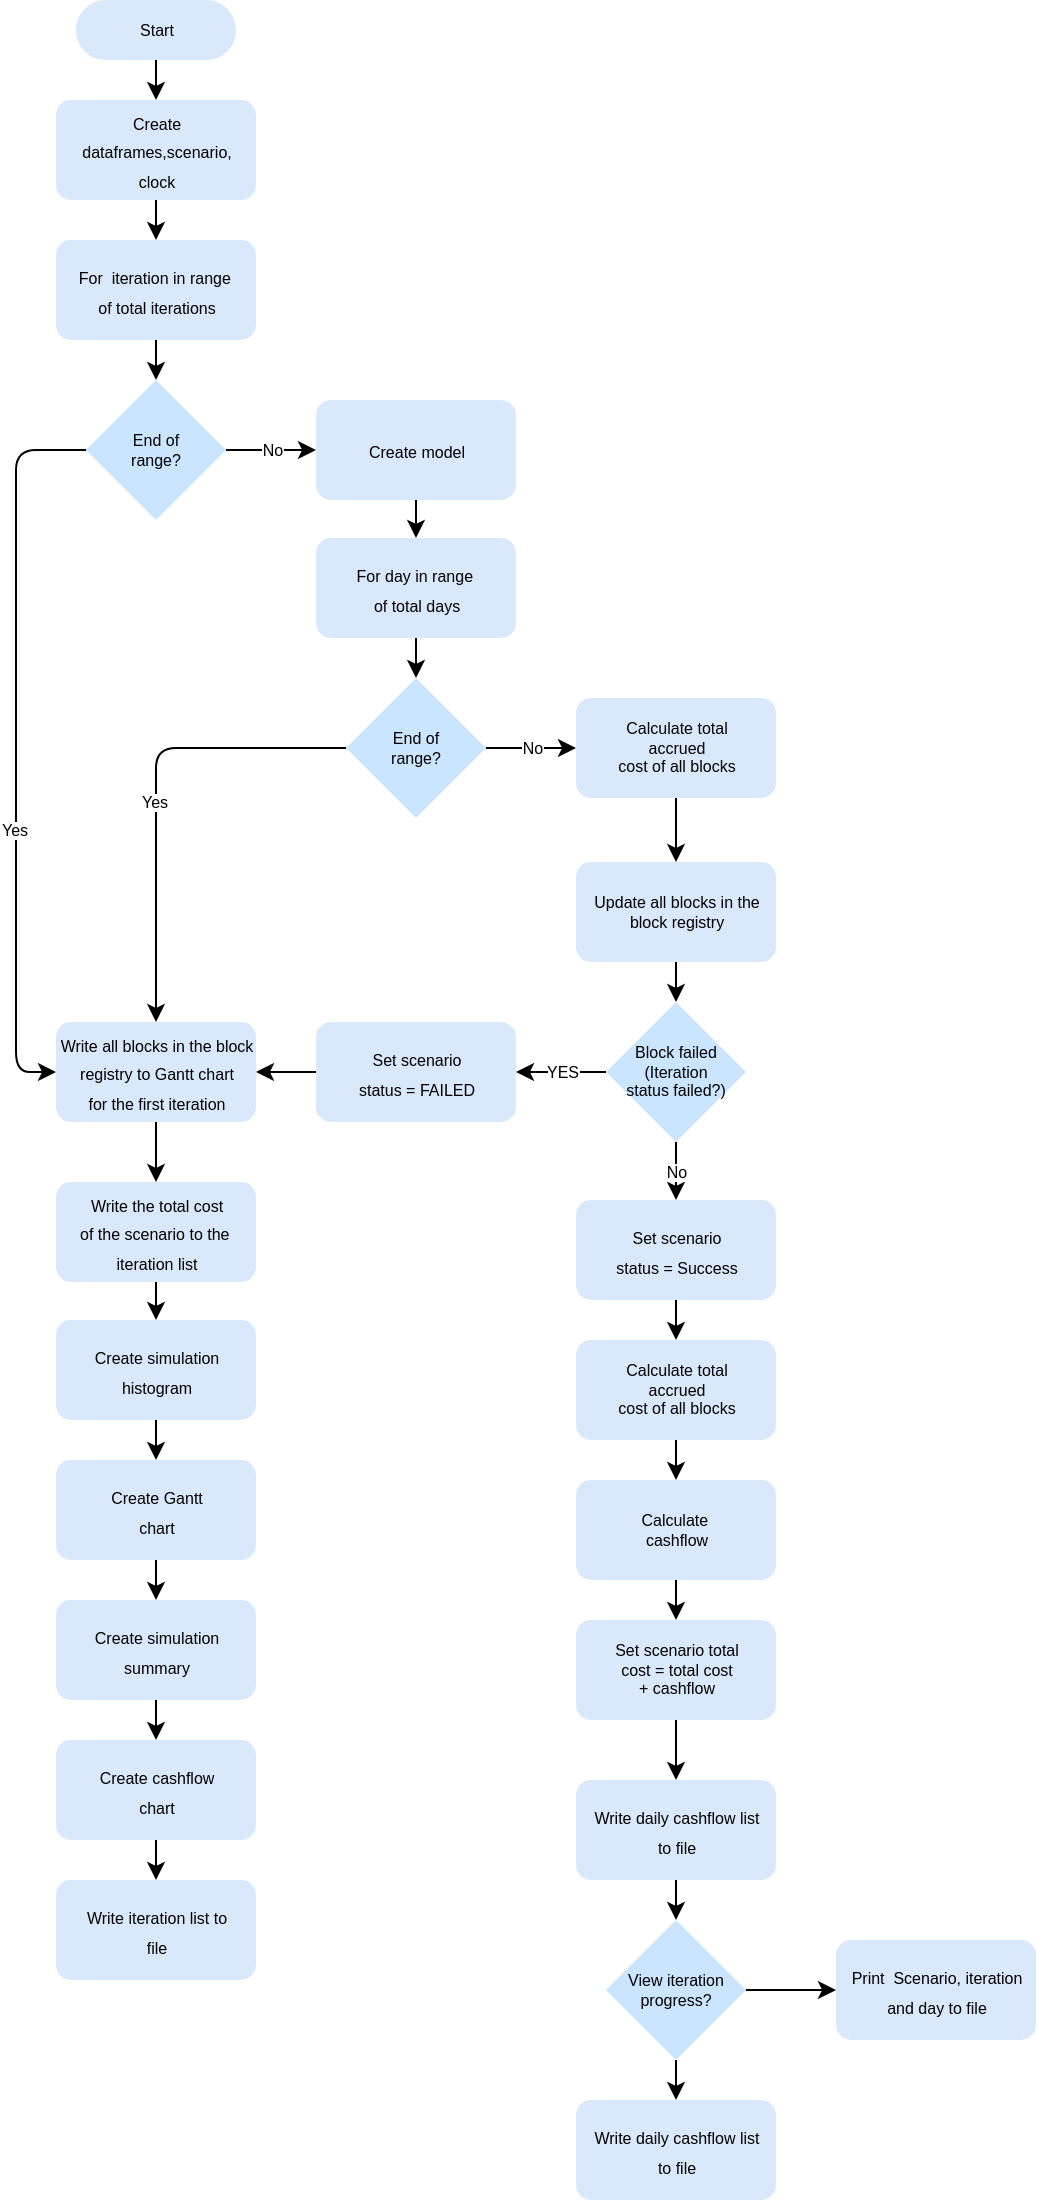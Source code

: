 <mxfile>
    <diagram id="50kn_rInlpNeqUclht26" name="Page-1">
        <mxGraphModel dx="394" dy="587" grid="1" gridSize="10" guides="1" tooltips="1" connect="1" arrows="1" fold="1" page="1" pageScale="1" pageWidth="3300" pageHeight="4681" background="#FFFFFF" math="0" shadow="0">
            <root>
                <mxCell id="0"/>
                <mxCell id="1" parent="0"/>
                <mxCell id="6" value="" style="edgeStyle=none;html=1;strokeColor=#000000;" edge="1" parent="1" source="2" target="4">
                    <mxGeometry relative="1" as="geometry"/>
                </mxCell>
                <mxCell id="2" value="&lt;font color=&quot;#000000&quot; style=&quot;font-size: 8px;&quot;&gt;Start&lt;/font&gt;" style="html=1;dashed=0;whitespace=wrap;shape=mxgraph.dfd.start;fillColor=#dae8fc;strokeColor=none;rounded=1;fontSize=8;" parent="1" vertex="1">
                    <mxGeometry x="60" y="40" width="80" height="30" as="geometry"/>
                </mxCell>
                <mxCell id="39" style="edgeStyle=none;rounded=1;html=1;entryX=0.5;entryY=0;entryDx=0;entryDy=0;labelBackgroundColor=#FFFFFF;strokeColor=#000000;fontFamily=Helvetica;fontSize=8;fontColor=#000000;" edge="1" parent="1" source="4" target="8">
                    <mxGeometry relative="1" as="geometry"/>
                </mxCell>
                <mxCell id="4" value="&lt;font style=&quot;font-size: 8px;&quot;&gt;Create &lt;br&gt;dataframes,scenario,&lt;br&gt;clock&lt;/font&gt;" style="html=1;dashed=0;whitespace=wrap;fillColor=#dae8fc;strokeColor=none;fontColor=#000000;rounded=1;" parent="1" vertex="1">
                    <mxGeometry x="50" y="90" width="100" height="50" as="geometry"/>
                </mxCell>
                <mxCell id="45" style="edgeStyle=none;rounded=1;html=1;entryX=0.5;entryY=0;entryDx=0;entryDy=0;entryPerimeter=0;labelBackgroundColor=#FFFFFF;strokeColor=#000000;fontFamily=Helvetica;fontSize=8;fontColor=#000000;" edge="1" parent="1" source="8" target="43">
                    <mxGeometry relative="1" as="geometry"/>
                </mxCell>
                <mxCell id="8" value="&lt;span style=&quot;font-size: 8px;&quot;&gt;For&amp;nbsp; iteration in range&amp;nbsp;&lt;br&gt;of total iterations&lt;br&gt;&lt;/span&gt;" style="html=1;dashed=0;whitespace=wrap;fillColor=#dae8fc;strokeColor=none;fontColor=#000000;rounded=1;" vertex="1" parent="1">
                    <mxGeometry x="50" y="160" width="100" height="50" as="geometry"/>
                </mxCell>
                <mxCell id="16" style="edgeStyle=none;html=1;entryX=0.5;entryY=0;entryDx=0;entryDy=0;strokeColor=#000000;fontSize=8;fontColor=#000000;" edge="1" parent="1" source="9" target="10">
                    <mxGeometry relative="1" as="geometry"/>
                </mxCell>
                <mxCell id="9" value="&lt;span style=&quot;font-size: 8px;&quot;&gt;Write all blocks in the block &lt;br&gt;registry to Gantt chart&lt;br&gt;for the first iteration&lt;br&gt;&lt;/span&gt;" style="html=1;dashed=0;whitespace=wrap;fillColor=#dae8fc;strokeColor=none;fontColor=#000000;rounded=1;" vertex="1" parent="1">
                    <mxGeometry x="50" y="551" width="100" height="50" as="geometry"/>
                </mxCell>
                <mxCell id="82" style="edgeStyle=none;shape=connector;rounded=1;html=1;entryX=0.5;entryY=0;entryDx=0;entryDy=0;labelBackgroundColor=#FFFFFF;strokeColor=#000000;fontFamily=Helvetica;fontSize=8;fontColor=#000000;endArrow=classic;" edge="1" parent="1" source="10" target="77">
                    <mxGeometry relative="1" as="geometry"/>
                </mxCell>
                <mxCell id="10" value="&lt;span style=&quot;font-size: 8px;&quot;&gt;Write the total cost&lt;br&gt;of the scenario to the&amp;nbsp;&lt;br&gt;iteration list&lt;br&gt;&lt;/span&gt;" style="html=1;dashed=0;whitespace=wrap;fillColor=#dae8fc;strokeColor=none;fontColor=#000000;rounded=1;" vertex="1" parent="1">
                    <mxGeometry x="50" y="631" width="100" height="50" as="geometry"/>
                </mxCell>
                <mxCell id="33" style="edgeStyle=none;rounded=1;html=1;labelBackgroundColor=#FFFFFF;strokeColor=#000000;fontSize=8;fontColor=#000000;exitX=0;exitY=0.5;exitDx=0;exitDy=0;exitPerimeter=0;entryX=0;entryY=0.5;entryDx=0;entryDy=0;" edge="1" parent="1" source="43" target="9">
                    <mxGeometry relative="1" as="geometry">
                        <mxPoint x="100" y="369" as="sourcePoint"/>
                        <Array as="points">
                            <mxPoint x="30" y="265"/>
                            <mxPoint x="30" y="380"/>
                            <mxPoint x="30" y="500"/>
                            <mxPoint x="30" y="576"/>
                        </Array>
                    </mxGeometry>
                </mxCell>
                <mxCell id="34" value="&lt;span style=&quot;background-color: rgb(255, 255, 255);&quot;&gt;Yes&lt;/span&gt;" style="edgeLabel;html=1;align=center;verticalAlign=middle;resizable=0;points=[];fontSize=8;fontColor=#000000;" vertex="1" connectable="0" parent="33">
                    <mxGeometry x="0.229" y="-1" relative="1" as="geometry">
                        <mxPoint as="offset"/>
                    </mxGeometry>
                </mxCell>
                <mxCell id="24" style="edgeStyle=none;html=1;entryX=0.5;entryY=0;entryDx=0;entryDy=0;entryPerimeter=0;strokeColor=#000000;fontSize=8;fontColor=#000000;" edge="1" parent="1" source="17" target="18">
                    <mxGeometry relative="1" as="geometry"/>
                </mxCell>
                <mxCell id="17" value="&lt;span style=&quot;font-size: 8px;&quot;&gt;For day in range&amp;nbsp;&lt;br&gt;of total days&lt;br&gt;&lt;/span&gt;" style="html=1;dashed=0;whitespace=wrap;fillColor=#dae8fc;strokeColor=none;fontColor=#000000;rounded=1;" vertex="1" parent="1">
                    <mxGeometry x="180" y="309" width="100" height="50" as="geometry"/>
                </mxCell>
                <mxCell id="25" style="edgeStyle=none;html=1;strokeColor=#000000;fontSize=8;fontColor=#000000;entryX=0.5;entryY=0;entryDx=0;entryDy=0;exitX=0;exitY=0.5;exitDx=0;exitDy=0;exitPerimeter=0;" edge="1" parent="1" source="18" target="9">
                    <mxGeometry relative="1" as="geometry">
                        <mxPoint x="230" y="471" as="targetPoint"/>
                        <Array as="points">
                            <mxPoint x="100" y="414"/>
                        </Array>
                    </mxGeometry>
                </mxCell>
                <mxCell id="26" value="&lt;span style=&quot;background-color: rgb(255, 255, 255);&quot;&gt;Yes&lt;/span&gt;" style="edgeLabel;html=1;align=center;verticalAlign=middle;resizable=0;points=[];fontSize=8;fontColor=#000000;rounded=1;" vertex="1" connectable="0" parent="25">
                    <mxGeometry x="0.05" y="-1" relative="1" as="geometry">
                        <mxPoint as="offset"/>
                    </mxGeometry>
                </mxCell>
                <mxCell id="76" value="No" style="edgeStyle=none;shape=connector;rounded=1;html=1;entryX=0;entryY=0.5;entryDx=0;entryDy=0;labelBackgroundColor=#FFFFFF;strokeColor=#000000;fontFamily=Helvetica;fontSize=8;fontColor=#000000;endArrow=classic;" edge="1" parent="1" source="18" target="47">
                    <mxGeometry relative="1" as="geometry"/>
                </mxCell>
                <mxCell id="18" value="&lt;font color=&quot;#000000&quot;&gt;End of &lt;br&gt;range?&lt;/font&gt;" style="strokeWidth=2;html=1;shape=mxgraph.flowchart.decision;whiteSpace=wrap;fontSize=8;fillColor=#cce5ff;strokeColor=none;rounded=1;" vertex="1" parent="1">
                    <mxGeometry x="195" y="379" width="70" height="70" as="geometry"/>
                </mxCell>
                <mxCell id="46" style="edgeStyle=none;rounded=1;html=1;entryX=0.5;entryY=0;entryDx=0;entryDy=0;labelBackgroundColor=#FFFFFF;strokeColor=#000000;fontFamily=Helvetica;fontSize=8;fontColor=#000000;" edge="1" parent="1" source="38" target="17">
                    <mxGeometry relative="1" as="geometry"/>
                </mxCell>
                <mxCell id="38" value="&lt;span style=&quot;font-size: 8px;&quot;&gt;Create model&lt;br&gt;&lt;/span&gt;" style="html=1;dashed=0;whitespace=wrap;fillColor=#dae8fc;strokeColor=none;fontColor=#000000;rounded=1;" vertex="1" parent="1">
                    <mxGeometry x="180" y="240" width="100" height="50" as="geometry"/>
                </mxCell>
                <mxCell id="44" value="No" style="edgeStyle=none;rounded=1;html=1;entryX=0;entryY=0.5;entryDx=0;entryDy=0;labelBackgroundColor=#FFFFFF;strokeColor=#000000;fontFamily=Helvetica;fontSize=8;fontColor=#000000;" edge="1" parent="1" source="43" target="38">
                    <mxGeometry relative="1" as="geometry"/>
                </mxCell>
                <mxCell id="43" value="&lt;font color=&quot;#000000&quot;&gt;End of &lt;br&gt;range?&lt;/font&gt;" style="strokeWidth=2;html=1;shape=mxgraph.flowchart.decision;whiteSpace=wrap;fontSize=8;fillColor=#cce5ff;strokeColor=none;rounded=1;" vertex="1" parent="1">
                    <mxGeometry x="65" y="230" width="70" height="70" as="geometry"/>
                </mxCell>
                <mxCell id="64" style="edgeStyle=none;rounded=1;html=1;labelBackgroundColor=#FFFFFF;strokeColor=#000000;fontFamily=Helvetica;fontSize=8;fontColor=#000000;" edge="1" parent="1" source="47" target="48">
                    <mxGeometry relative="1" as="geometry"/>
                </mxCell>
                <mxCell id="47" value="Calculate total&lt;br style=&quot;font-size: 8px;&quot;&gt;accrued &lt;br style=&quot;font-size: 8px;&quot;&gt;cost of all blocks" style="html=1;dashed=0;whitespace=wrap;fillColor=#dae8fc;strokeColor=none;fontColor=#000000;rounded=1;fontSize=8;" vertex="1" parent="1">
                    <mxGeometry x="310" y="389" width="100" height="50" as="geometry"/>
                </mxCell>
                <mxCell id="65" style="edgeStyle=none;rounded=1;html=1;entryX=0.5;entryY=0;entryDx=0;entryDy=0;entryPerimeter=0;labelBackgroundColor=#FFFFFF;strokeColor=#000000;fontFamily=Helvetica;fontSize=8;fontColor=#000000;" edge="1" parent="1" source="48" target="50">
                    <mxGeometry relative="1" as="geometry"/>
                </mxCell>
                <mxCell id="48" value="Update all blocks in the&lt;br&gt;block registry" style="html=1;dashed=0;whitespace=wrap;fillColor=#dae8fc;strokeColor=none;fontColor=#000000;rounded=1;fontSize=8;" vertex="1" parent="1">
                    <mxGeometry x="310" y="471" width="100" height="50" as="geometry"/>
                </mxCell>
                <mxCell id="66" value="No" style="edgeStyle=none;rounded=1;html=1;entryX=0.5;entryY=0;entryDx=0;entryDy=0;labelBackgroundColor=#FFFFFF;strokeColor=#000000;fontFamily=Helvetica;fontSize=8;fontColor=#000000;" edge="1" parent="1" source="50" target="52">
                    <mxGeometry relative="1" as="geometry"/>
                </mxCell>
                <mxCell id="73" value="YES" style="edgeStyle=none;shape=connector;rounded=1;html=1;entryX=1;entryY=0.5;entryDx=0;entryDy=0;labelBackgroundColor=#FFFFFF;strokeColor=#000000;fontFamily=Helvetica;fontSize=8;fontColor=#000000;endArrow=classic;" edge="1" parent="1" source="50" target="51">
                    <mxGeometry relative="1" as="geometry"/>
                </mxCell>
                <mxCell id="50" value="&lt;font color=&quot;#000000&quot;&gt;Block failed (Iteration&lt;br&gt;status failed?)&lt;/font&gt;" style="strokeWidth=2;html=1;shape=mxgraph.flowchart.decision;whiteSpace=wrap;fontSize=8;fillColor=#cce5ff;strokeColor=none;rounded=1;" vertex="1" parent="1">
                    <mxGeometry x="325" y="541" width="70" height="70" as="geometry"/>
                </mxCell>
                <mxCell id="74" style="edgeStyle=none;shape=connector;rounded=1;html=1;entryX=1;entryY=0.5;entryDx=0;entryDy=0;labelBackgroundColor=#FFFFFF;strokeColor=#000000;fontFamily=Helvetica;fontSize=8;fontColor=#000000;endArrow=classic;" edge="1" parent="1" source="51" target="9">
                    <mxGeometry relative="1" as="geometry"/>
                </mxCell>
                <mxCell id="51" value="&lt;span style=&quot;font-size: 8px;&quot;&gt;Set scenario &lt;br&gt;status = FAILED&lt;br&gt;&lt;/span&gt;" style="html=1;dashed=0;whitespace=wrap;fillColor=#dae8fc;strokeColor=none;fontColor=#000000;rounded=1;" vertex="1" parent="1">
                    <mxGeometry x="180" y="551" width="100" height="50" as="geometry"/>
                </mxCell>
                <mxCell id="67" style="edgeStyle=none;rounded=1;html=1;entryX=0.5;entryY=0;entryDx=0;entryDy=0;labelBackgroundColor=#FFFFFF;strokeColor=#000000;fontFamily=Helvetica;fontSize=8;fontColor=#000000;" edge="1" parent="1" source="52" target="53">
                    <mxGeometry relative="1" as="geometry"/>
                </mxCell>
                <mxCell id="52" value="&lt;span style=&quot;font-size: 8px;&quot;&gt;Set scenario &lt;br&gt;status = Success&lt;br&gt;&lt;/span&gt;" style="html=1;dashed=0;whitespace=wrap;fillColor=#dae8fc;strokeColor=none;fontColor=#000000;rounded=1;" vertex="1" parent="1">
                    <mxGeometry x="310" y="640" width="100" height="50" as="geometry"/>
                </mxCell>
                <mxCell id="68" style="edgeStyle=none;rounded=1;html=1;entryX=0.5;entryY=0;entryDx=0;entryDy=0;labelBackgroundColor=#FFFFFF;strokeColor=#000000;fontFamily=Helvetica;fontSize=8;fontColor=#000000;" edge="1" parent="1" source="53" target="54">
                    <mxGeometry relative="1" as="geometry"/>
                </mxCell>
                <mxCell id="53" value="Calculate total&lt;br style=&quot;font-size: 8px;&quot;&gt;accrued &lt;br style=&quot;font-size: 8px;&quot;&gt;cost of all blocks" style="html=1;dashed=0;whitespace=wrap;fillColor=#dae8fc;strokeColor=none;fontColor=#000000;rounded=1;fontSize=8;" vertex="1" parent="1">
                    <mxGeometry x="310" y="710" width="100" height="50" as="geometry"/>
                </mxCell>
                <mxCell id="69" style="edgeStyle=none;rounded=1;html=1;entryX=0.5;entryY=0;entryDx=0;entryDy=0;labelBackgroundColor=#FFFFFF;strokeColor=#000000;fontFamily=Helvetica;fontSize=8;fontColor=#000000;" edge="1" parent="1" source="54" target="55">
                    <mxGeometry relative="1" as="geometry"/>
                </mxCell>
                <mxCell id="54" value="Calculate&amp;nbsp;&lt;br&gt;cashflow" style="html=1;dashed=0;whitespace=wrap;fillColor=#dae8fc;strokeColor=none;fontColor=#000000;rounded=1;fontSize=8;" vertex="1" parent="1">
                    <mxGeometry x="310" y="780" width="100" height="50" as="geometry"/>
                </mxCell>
                <mxCell id="70" style="edgeStyle=none;rounded=1;html=1;entryX=0.5;entryY=0;entryDx=0;entryDy=0;labelBackgroundColor=#FFFFFF;strokeColor=#000000;fontFamily=Helvetica;fontSize=8;fontColor=#000000;" edge="1" parent="1" source="55" target="58">
                    <mxGeometry relative="1" as="geometry"/>
                </mxCell>
                <mxCell id="55" value="Set scenario total&lt;br&gt;cost = total cost &lt;br&gt;+ cashflow" style="html=1;dashed=0;whitespace=wrap;fillColor=#dae8fc;strokeColor=none;fontColor=#000000;rounded=1;fontSize=8;" vertex="1" parent="1">
                    <mxGeometry x="310" y="850" width="100" height="50" as="geometry"/>
                </mxCell>
                <mxCell id="57" style="edgeStyle=none;rounded=1;html=1;labelBackgroundColor=#FFFFFF;strokeColor=#000000;fontSize=8;fontColor=#000000;" edge="1" parent="1" source="58" target="61">
                    <mxGeometry relative="1" as="geometry"/>
                </mxCell>
                <mxCell id="58" value="&lt;span style=&quot;font-size: 8px;&quot;&gt;Write daily cashflow list&lt;br&gt;to file&lt;br&gt;&lt;/span&gt;" style="html=1;dashed=0;whitespace=wrap;fillColor=#dae8fc;strokeColor=none;fontColor=#000000;rounded=1;" vertex="1" parent="1">
                    <mxGeometry x="310" y="930" width="100" height="50" as="geometry"/>
                </mxCell>
                <mxCell id="59" style="edgeStyle=none;rounded=1;html=1;labelBackgroundColor=#FFFFFF;strokeColor=#000000;fontSize=8;fontColor=#000000;" edge="1" parent="1" source="61" target="62">
                    <mxGeometry relative="1" as="geometry"/>
                </mxCell>
                <mxCell id="60" style="edgeStyle=none;rounded=1;html=1;entryX=0;entryY=0.5;entryDx=0;entryDy=0;labelBackgroundColor=#FFFFFF;strokeColor=#000000;fontSize=8;fontColor=#000000;" edge="1" parent="1" source="61" target="63">
                    <mxGeometry relative="1" as="geometry"/>
                </mxCell>
                <mxCell id="61" value="&lt;font color=&quot;#000000&quot;&gt;View iteration&lt;br&gt;progress?&lt;/font&gt;" style="strokeWidth=2;html=1;shape=mxgraph.flowchart.decision;whiteSpace=wrap;fontSize=8;fillColor=#cce5ff;strokeColor=none;rounded=1;" vertex="1" parent="1">
                    <mxGeometry x="325" y="1000" width="70" height="70" as="geometry"/>
                </mxCell>
                <mxCell id="62" value="&lt;span style=&quot;font-size: 8px;&quot;&gt;Write daily cashflow list&lt;br&gt;to file&lt;br&gt;&lt;/span&gt;" style="html=1;dashed=0;whitespace=wrap;fillColor=#dae8fc;strokeColor=none;fontColor=#000000;rounded=1;" vertex="1" parent="1">
                    <mxGeometry x="310" y="1090" width="100" height="50" as="geometry"/>
                </mxCell>
                <mxCell id="63" value="&lt;span style=&quot;font-size: 8px;&quot;&gt;Print&amp;nbsp; Scenario, iteration&lt;br&gt;and day to file&lt;br&gt;&lt;/span&gt;" style="html=1;dashed=0;whitespace=wrap;fillColor=#dae8fc;strokeColor=none;fontColor=#000000;rounded=1;" vertex="1" parent="1">
                    <mxGeometry x="440" y="1010" width="100" height="50" as="geometry"/>
                </mxCell>
                <mxCell id="83" style="edgeStyle=none;shape=connector;rounded=1;html=1;entryX=0.5;entryY=0;entryDx=0;entryDy=0;labelBackgroundColor=#FFFFFF;strokeColor=#000000;fontFamily=Helvetica;fontSize=8;fontColor=#000000;endArrow=classic;" edge="1" parent="1" source="77" target="78">
                    <mxGeometry relative="1" as="geometry"/>
                </mxCell>
                <mxCell id="77" value="&lt;span style=&quot;font-size: 8px;&quot;&gt;Create simulation &lt;br&gt;histogram&lt;br&gt;&lt;/span&gt;" style="html=1;dashed=0;whitespace=wrap;fillColor=#dae8fc;strokeColor=none;fontColor=#000000;rounded=1;" vertex="1" parent="1">
                    <mxGeometry x="50" y="700" width="100" height="50" as="geometry"/>
                </mxCell>
                <mxCell id="84" style="edgeStyle=none;shape=connector;rounded=1;html=1;entryX=0.5;entryY=0;entryDx=0;entryDy=0;labelBackgroundColor=#FFFFFF;strokeColor=#000000;fontFamily=Helvetica;fontSize=8;fontColor=#000000;endArrow=classic;" edge="1" parent="1" source="78" target="79">
                    <mxGeometry relative="1" as="geometry"/>
                </mxCell>
                <mxCell id="78" value="&lt;span style=&quot;font-size: 8px;&quot;&gt;Create Gantt&lt;br&gt;chart&lt;br&gt;&lt;/span&gt;" style="html=1;dashed=0;whitespace=wrap;fillColor=#dae8fc;strokeColor=none;fontColor=#000000;rounded=1;" vertex="1" parent="1">
                    <mxGeometry x="50" y="770" width="100" height="50" as="geometry"/>
                </mxCell>
                <mxCell id="85" style="edgeStyle=none;shape=connector;rounded=1;html=1;entryX=0.5;entryY=0;entryDx=0;entryDy=0;labelBackgroundColor=#FFFFFF;strokeColor=#000000;fontFamily=Helvetica;fontSize=8;fontColor=#000000;endArrow=classic;" edge="1" parent="1" source="79" target="80">
                    <mxGeometry relative="1" as="geometry"/>
                </mxCell>
                <mxCell id="79" value="&lt;span style=&quot;font-size: 8px;&quot;&gt;Create simulation&lt;br&gt;summary&lt;br&gt;&lt;/span&gt;" style="html=1;dashed=0;whitespace=wrap;fillColor=#dae8fc;strokeColor=none;fontColor=#000000;rounded=1;" vertex="1" parent="1">
                    <mxGeometry x="50" y="840" width="100" height="50" as="geometry"/>
                </mxCell>
                <mxCell id="86" style="edgeStyle=none;shape=connector;rounded=1;html=1;entryX=0.5;entryY=0;entryDx=0;entryDy=0;labelBackgroundColor=#FFFFFF;strokeColor=#000000;fontFamily=Helvetica;fontSize=8;fontColor=#000000;endArrow=classic;" edge="1" parent="1" source="80" target="81">
                    <mxGeometry relative="1" as="geometry"/>
                </mxCell>
                <mxCell id="80" value="&lt;span style=&quot;font-size: 8px;&quot;&gt;Create cashflow&lt;br&gt;chart&lt;br&gt;&lt;/span&gt;" style="html=1;dashed=0;whitespace=wrap;fillColor=#dae8fc;strokeColor=none;fontColor=#000000;rounded=1;" vertex="1" parent="1">
                    <mxGeometry x="50" y="910" width="100" height="50" as="geometry"/>
                </mxCell>
                <mxCell id="81" value="&lt;span style=&quot;font-size: 8px;&quot;&gt;Write iteration list to&lt;br&gt;file&lt;br&gt;&lt;/span&gt;" style="html=1;dashed=0;whitespace=wrap;fillColor=#dae8fc;strokeColor=none;fontColor=#000000;rounded=1;" vertex="1" parent="1">
                    <mxGeometry x="50" y="980" width="100" height="50" as="geometry"/>
                </mxCell>
            </root>
        </mxGraphModel>
    </diagram>
</mxfile>
